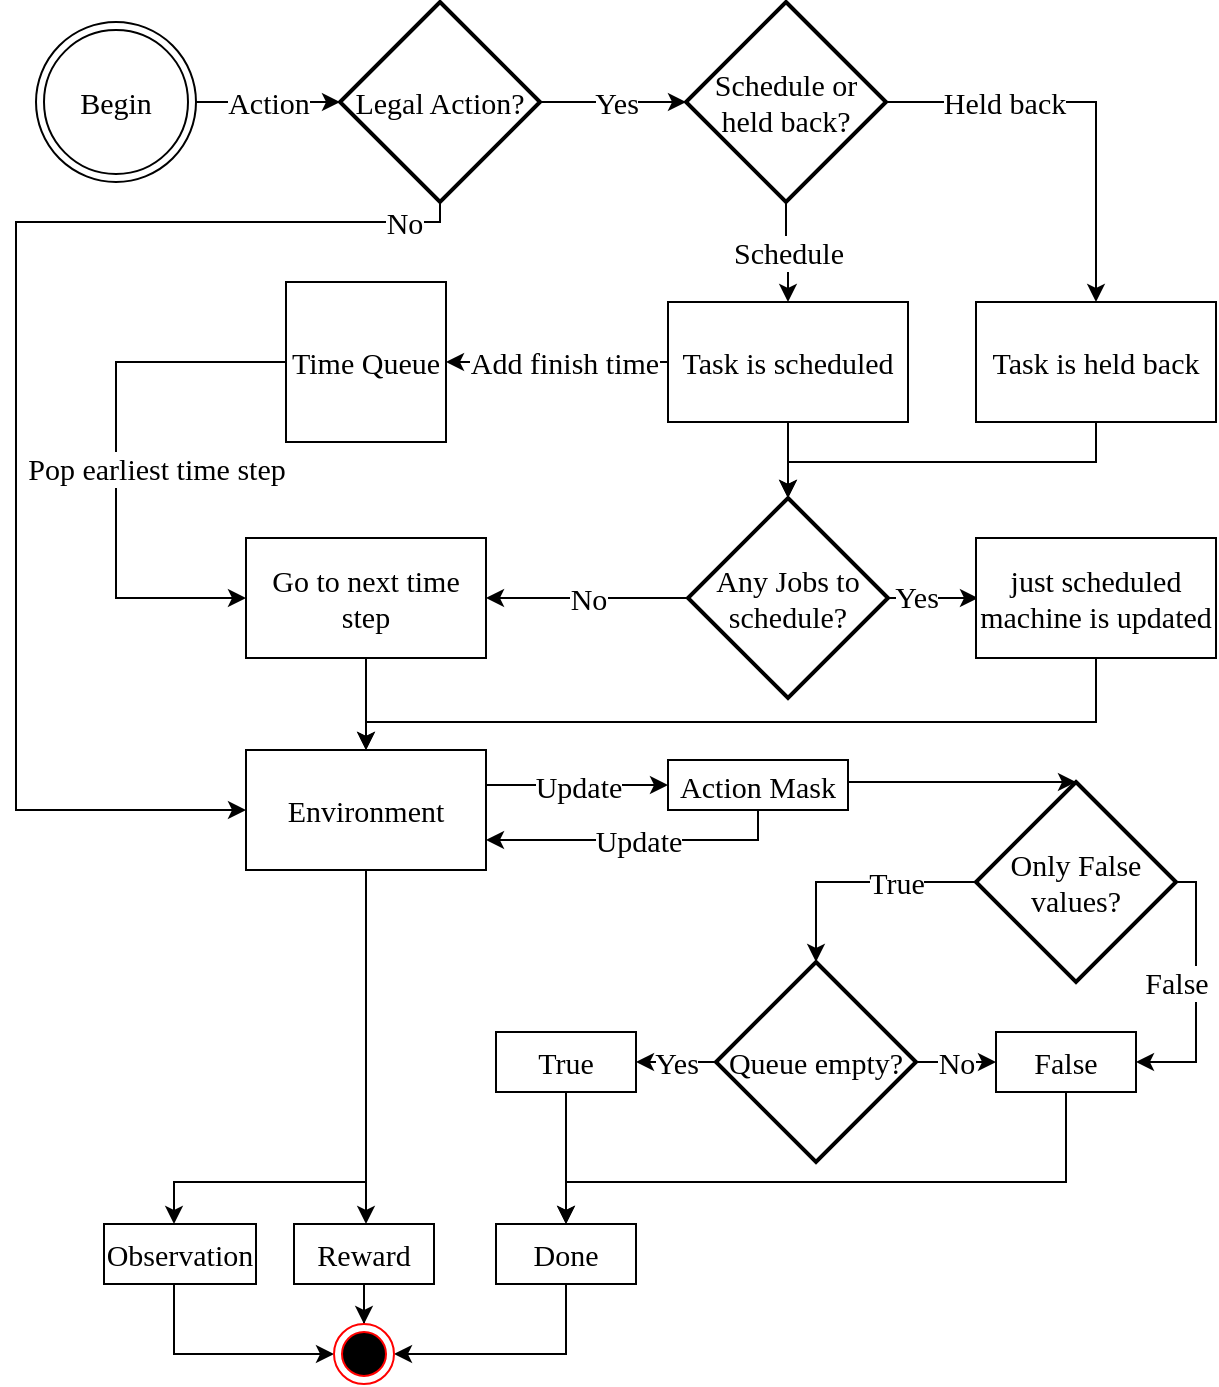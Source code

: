 <mxfile version="20.6.0" type="github">
  <diagram id="pKVKCNvR2xx5HnQq3LM-" name="Seite-1">
    <mxGraphModel dx="1425" dy="699" grid="1" gridSize="10" guides="1" tooltips="1" connect="1" arrows="1" fold="1" page="1" pageScale="1" pageWidth="827" pageHeight="1169" math="0" shadow="0">
      <root>
        <mxCell id="0" />
        <mxCell id="1" parent="0" />
        <mxCell id="2T9oRsYmK2BQGuisZfUG-3" value="Action" style="edgeStyle=orthogonalEdgeStyle;rounded=0;orthogonalLoop=1;jettySize=auto;html=1;entryX=0;entryY=0.5;entryDx=0;entryDy=0;entryPerimeter=0;fontFamily=Times New Roman;fontSize=15;" edge="1" parent="1" source="2T9oRsYmK2BQGuisZfUG-2" target="2T9oRsYmK2BQGuisZfUG-5">
          <mxGeometry relative="1" as="geometry">
            <mxPoint x="160" y="210" as="targetPoint" />
          </mxGeometry>
        </mxCell>
        <mxCell id="2T9oRsYmK2BQGuisZfUG-2" value="Begin" style="ellipse;shape=doubleEllipse;whiteSpace=wrap;html=1;aspect=fixed;fontFamily=Times New Roman;fontSize=15;" vertex="1" parent="1">
          <mxGeometry x="60" y="170" width="80" height="80" as="geometry" />
        </mxCell>
        <mxCell id="2T9oRsYmK2BQGuisZfUG-11" value="Yes" style="edgeStyle=orthogonalEdgeStyle;rounded=0;orthogonalLoop=1;jettySize=auto;html=1;fontFamily=Times New Roman;fontSize=15;" edge="1" parent="1" source="2T9oRsYmK2BQGuisZfUG-5" target="2T9oRsYmK2BQGuisZfUG-24">
          <mxGeometry x="0.041" relative="1" as="geometry">
            <mxPoint x="350" y="210.034" as="targetPoint" />
            <mxPoint as="offset" />
          </mxGeometry>
        </mxCell>
        <mxCell id="2T9oRsYmK2BQGuisZfUG-43" value="No" style="edgeStyle=orthogonalEdgeStyle;rounded=0;orthogonalLoop=1;jettySize=auto;html=1;fontFamily=Times New Roman;fontSize=15;" edge="1" parent="1" source="2T9oRsYmK2BQGuisZfUG-5" target="2T9oRsYmK2BQGuisZfUG-9">
          <mxGeometry x="-0.909" relative="1" as="geometry">
            <Array as="points">
              <mxPoint x="262" y="270" />
              <mxPoint x="50" y="270" />
              <mxPoint x="50" y="564" />
            </Array>
            <mxPoint as="offset" />
          </mxGeometry>
        </mxCell>
        <mxCell id="2T9oRsYmK2BQGuisZfUG-5" value="Legal Action?" style="strokeWidth=2;html=1;shape=mxgraph.flowchart.decision;whiteSpace=wrap;fontFamily=Times New Roman;fontSize=15;" vertex="1" parent="1">
          <mxGeometry x="212" y="160" width="100" height="100" as="geometry" />
        </mxCell>
        <mxCell id="2T9oRsYmK2BQGuisZfUG-48" value="Update" style="edgeStyle=orthogonalEdgeStyle;rounded=0;orthogonalLoop=1;jettySize=auto;html=1;entryX=0;entryY=0.5;entryDx=0;entryDy=0;fontFamily=Times New Roman;fontSize=15;" edge="1" parent="1" source="2T9oRsYmK2BQGuisZfUG-9" target="2T9oRsYmK2BQGuisZfUG-16">
          <mxGeometry relative="1" as="geometry">
            <Array as="points">
              <mxPoint x="331" y="552" />
            </Array>
          </mxGeometry>
        </mxCell>
        <mxCell id="2T9oRsYmK2BQGuisZfUG-57" style="edgeStyle=orthogonalEdgeStyle;rounded=0;orthogonalLoop=1;jettySize=auto;html=1;fontFamily=Times New Roman;fontSize=15;" edge="1" parent="1" source="2T9oRsYmK2BQGuisZfUG-9" target="2T9oRsYmK2BQGuisZfUG-15">
          <mxGeometry relative="1" as="geometry">
            <Array as="points">
              <mxPoint x="225" y="719" />
              <mxPoint x="225" y="719" />
            </Array>
          </mxGeometry>
        </mxCell>
        <mxCell id="2T9oRsYmK2BQGuisZfUG-58" style="edgeStyle=orthogonalEdgeStyle;rounded=0;orthogonalLoop=1;jettySize=auto;html=1;fontFamily=Times New Roman;fontSize=15;" edge="1" parent="1" target="2T9oRsYmK2BQGuisZfUG-14">
          <mxGeometry relative="1" as="geometry">
            <mxPoint x="225" y="594" as="sourcePoint" />
            <mxPoint x="105" y="770" as="targetPoint" />
            <Array as="points">
              <mxPoint x="225" y="750" />
              <mxPoint x="129" y="750" />
            </Array>
          </mxGeometry>
        </mxCell>
        <mxCell id="2T9oRsYmK2BQGuisZfUG-9" value="Environment" style="rounded=0;whiteSpace=wrap;html=1;fontFamily=Times New Roman;fontSize=15;" vertex="1" parent="1">
          <mxGeometry x="165" y="534" width="120" height="60" as="geometry" />
        </mxCell>
        <mxCell id="2T9oRsYmK2BQGuisZfUG-33" style="edgeStyle=orthogonalEdgeStyle;rounded=0;orthogonalLoop=1;jettySize=auto;html=1;fontFamily=Times New Roman;fontSize=15;" edge="1" parent="1" source="2T9oRsYmK2BQGuisZfUG-12" target="2T9oRsYmK2BQGuisZfUG-30">
          <mxGeometry relative="1" as="geometry" />
        </mxCell>
        <mxCell id="2T9oRsYmK2BQGuisZfUG-34" value="Add finish time" style="edgeLabel;html=1;align=center;verticalAlign=middle;resizable=0;points=[];fontSize=15;fontFamily=Times New Roman;" vertex="1" connectable="0" parent="2T9oRsYmK2BQGuisZfUG-33">
          <mxGeometry x="0.448" relative="1" as="geometry">
            <mxPoint x="28" as="offset" />
          </mxGeometry>
        </mxCell>
        <mxCell id="2T9oRsYmK2BQGuisZfUG-35" style="edgeStyle=orthogonalEdgeStyle;rounded=0;orthogonalLoop=1;jettySize=auto;html=1;entryX=0.5;entryY=0;entryDx=0;entryDy=0;entryPerimeter=0;fontFamily=Times New Roman;fontSize=15;" edge="1" parent="1" source="2T9oRsYmK2BQGuisZfUG-12" target="2T9oRsYmK2BQGuisZfUG-20">
          <mxGeometry relative="1" as="geometry">
            <Array as="points">
              <mxPoint x="436" y="390" />
              <mxPoint x="436" y="390" />
            </Array>
          </mxGeometry>
        </mxCell>
        <mxCell id="2T9oRsYmK2BQGuisZfUG-12" value="Task is scheduled" style="rounded=0;whiteSpace=wrap;html=1;fontFamily=Times New Roman;fontSize=15;" vertex="1" parent="1">
          <mxGeometry x="376" y="310" width="120" height="60" as="geometry" />
        </mxCell>
        <mxCell id="2T9oRsYmK2BQGuisZfUG-64" style="edgeStyle=orthogonalEdgeStyle;rounded=0;orthogonalLoop=1;jettySize=auto;html=1;fontFamily=Times New Roman;fontSize=15;" edge="1" parent="1" source="2T9oRsYmK2BQGuisZfUG-14" target="2T9oRsYmK2BQGuisZfUG-63">
          <mxGeometry relative="1" as="geometry">
            <Array as="points">
              <mxPoint x="129" y="836" />
            </Array>
          </mxGeometry>
        </mxCell>
        <mxCell id="2T9oRsYmK2BQGuisZfUG-14" value="Observation" style="rounded=0;whiteSpace=wrap;html=1;fontFamily=Times New Roman;fontSize=15;" vertex="1" parent="1">
          <mxGeometry x="94" y="771" width="76" height="30" as="geometry" />
        </mxCell>
        <mxCell id="2T9oRsYmK2BQGuisZfUG-65" style="edgeStyle=orthogonalEdgeStyle;rounded=0;orthogonalLoop=1;jettySize=auto;html=1;entryX=0.5;entryY=0;entryDx=0;entryDy=0;fontFamily=Times New Roman;fontSize=15;" edge="1" parent="1" source="2T9oRsYmK2BQGuisZfUG-15" target="2T9oRsYmK2BQGuisZfUG-63">
          <mxGeometry relative="1" as="geometry" />
        </mxCell>
        <mxCell id="2T9oRsYmK2BQGuisZfUG-15" value="Reward" style="rounded=0;whiteSpace=wrap;html=1;fontFamily=Times New Roman;fontSize=15;" vertex="1" parent="1">
          <mxGeometry x="189" y="771" width="70" height="30" as="geometry" />
        </mxCell>
        <mxCell id="2T9oRsYmK2BQGuisZfUG-49" value="Update" style="edgeStyle=orthogonalEdgeStyle;rounded=0;orthogonalLoop=1;jettySize=auto;html=1;entryX=1;entryY=0.75;entryDx=0;entryDy=0;fontFamily=Times New Roman;fontSize=15;" edge="1" parent="1" source="2T9oRsYmK2BQGuisZfUG-16" target="2T9oRsYmK2BQGuisZfUG-9">
          <mxGeometry relative="1" as="geometry">
            <Array as="points">
              <mxPoint x="421" y="579" />
            </Array>
          </mxGeometry>
        </mxCell>
        <mxCell id="2T9oRsYmK2BQGuisZfUG-68" style="edgeStyle=orthogonalEdgeStyle;rounded=0;orthogonalLoop=1;jettySize=auto;html=1;entryX=0.5;entryY=0;entryDx=0;entryDy=0;entryPerimeter=0;fontFamily=Times New Roman;fontSize=15;" edge="1" parent="1" source="2T9oRsYmK2BQGuisZfUG-16" target="2T9oRsYmK2BQGuisZfUG-67">
          <mxGeometry relative="1" as="geometry">
            <Array as="points">
              <mxPoint x="480" y="550" />
              <mxPoint x="480" y="550" />
            </Array>
          </mxGeometry>
        </mxCell>
        <mxCell id="2T9oRsYmK2BQGuisZfUG-16" value="Action Mask" style="rounded=0;whiteSpace=wrap;html=1;fontFamily=Times New Roman;fontSize=15;" vertex="1" parent="1">
          <mxGeometry x="376" y="539" width="90" height="25" as="geometry" />
        </mxCell>
        <mxCell id="2T9oRsYmK2BQGuisZfUG-22" value="No" style="edgeStyle=orthogonalEdgeStyle;rounded=0;orthogonalLoop=1;jettySize=auto;html=1;fontFamily=Times New Roman;fontSize=15;" edge="1" parent="1" source="2T9oRsYmK2BQGuisZfUG-20" target="2T9oRsYmK2BQGuisZfUG-21">
          <mxGeometry relative="1" as="geometry" />
        </mxCell>
        <mxCell id="2T9oRsYmK2BQGuisZfUG-28" value="Yes" style="edgeStyle=orthogonalEdgeStyle;rounded=0;orthogonalLoop=1;jettySize=auto;html=1;fontFamily=Times New Roman;fontSize=15;" edge="1" parent="1">
          <mxGeometry x="-0.409" y="1" relative="1" as="geometry">
            <mxPoint x="487" y="458" as="sourcePoint" />
            <mxPoint x="531" y="458" as="targetPoint" />
            <mxPoint as="offset" />
          </mxGeometry>
        </mxCell>
        <mxCell id="2T9oRsYmK2BQGuisZfUG-20" value="Any Jobs to schedule?" style="strokeWidth=2;html=1;shape=mxgraph.flowchart.decision;whiteSpace=wrap;fontFamily=Times New Roman;fontSize=15;" vertex="1" parent="1">
          <mxGeometry x="386" y="408" width="100" height="100" as="geometry" />
        </mxCell>
        <mxCell id="2T9oRsYmK2BQGuisZfUG-47" style="edgeStyle=orthogonalEdgeStyle;rounded=0;orthogonalLoop=1;jettySize=auto;html=1;entryX=0.5;entryY=0;entryDx=0;entryDy=0;fontFamily=Times New Roman;fontSize=15;" edge="1" parent="1" source="2T9oRsYmK2BQGuisZfUG-21" target="2T9oRsYmK2BQGuisZfUG-9">
          <mxGeometry relative="1" as="geometry" />
        </mxCell>
        <mxCell id="2T9oRsYmK2BQGuisZfUG-21" value="Go to next time step" style="rounded=0;whiteSpace=wrap;html=1;fontFamily=Times New Roman;fontSize=15;" vertex="1" parent="1">
          <mxGeometry x="165" y="428" width="120" height="60" as="geometry" />
        </mxCell>
        <mxCell id="2T9oRsYmK2BQGuisZfUG-38" style="edgeStyle=orthogonalEdgeStyle;rounded=0;orthogonalLoop=1;jettySize=auto;html=1;fontFamily=Times New Roman;fontSize=15;" edge="1" parent="1" source="2T9oRsYmK2BQGuisZfUG-23" target="2T9oRsYmK2BQGuisZfUG-9">
          <mxGeometry relative="1" as="geometry">
            <Array as="points">
              <mxPoint x="590" y="520" />
              <mxPoint x="225" y="520" />
            </Array>
          </mxGeometry>
        </mxCell>
        <mxCell id="2T9oRsYmK2BQGuisZfUG-23" value="just scheduled machine is updated" style="rounded=0;whiteSpace=wrap;html=1;fontFamily=Times New Roman;fontSize=15;" vertex="1" parent="1">
          <mxGeometry x="530" y="428" width="120" height="60" as="geometry" />
        </mxCell>
        <mxCell id="2T9oRsYmK2BQGuisZfUG-25" value="Schedule" style="edgeStyle=orthogonalEdgeStyle;rounded=0;orthogonalLoop=1;jettySize=auto;html=1;entryX=0.5;entryY=0;entryDx=0;entryDy=0;fontFamily=Times New Roman;fontSize=15;" edge="1" parent="1" source="2T9oRsYmK2BQGuisZfUG-24" target="2T9oRsYmK2BQGuisZfUG-12">
          <mxGeometry relative="1" as="geometry" />
        </mxCell>
        <mxCell id="2T9oRsYmK2BQGuisZfUG-27" value="Held back" style="edgeStyle=orthogonalEdgeStyle;rounded=0;orthogonalLoop=1;jettySize=auto;html=1;entryX=0.5;entryY=0;entryDx=0;entryDy=0;fontFamily=Times New Roman;fontSize=15;" edge="1" parent="1" source="2T9oRsYmK2BQGuisZfUG-24" target="2T9oRsYmK2BQGuisZfUG-26">
          <mxGeometry x="-0.429" relative="1" as="geometry">
            <mxPoint as="offset" />
          </mxGeometry>
        </mxCell>
        <mxCell id="2T9oRsYmK2BQGuisZfUG-24" value="Schedule or held back?" style="strokeWidth=2;html=1;shape=mxgraph.flowchart.decision;whiteSpace=wrap;fontFamily=Times New Roman;fontSize=15;" vertex="1" parent="1">
          <mxGeometry x="385" y="160" width="100" height="100" as="geometry" />
        </mxCell>
        <mxCell id="2T9oRsYmK2BQGuisZfUG-36" style="edgeStyle=orthogonalEdgeStyle;rounded=0;orthogonalLoop=1;jettySize=auto;html=1;entryX=0.5;entryY=0;entryDx=0;entryDy=0;entryPerimeter=0;fontFamily=Times New Roman;fontSize=15;" edge="1" parent="1" source="2T9oRsYmK2BQGuisZfUG-26" target="2T9oRsYmK2BQGuisZfUG-20">
          <mxGeometry relative="1" as="geometry">
            <Array as="points">
              <mxPoint x="590" y="390" />
              <mxPoint x="436" y="390" />
            </Array>
          </mxGeometry>
        </mxCell>
        <mxCell id="2T9oRsYmK2BQGuisZfUG-26" value="Task is held back" style="rounded=0;whiteSpace=wrap;html=1;fontFamily=Times New Roman;fontSize=15;" vertex="1" parent="1">
          <mxGeometry x="530" y="310" width="120" height="60" as="geometry" />
        </mxCell>
        <mxCell id="2T9oRsYmK2BQGuisZfUG-46" value="&lt;span style=&quot;caret-color: rgb(0, 0, 0); color: rgb(0, 0, 0); font-family: &amp;quot;Times New Roman&amp;quot;; font-size: 15px; font-style: normal; font-variant-caps: normal; font-weight: 400; letter-spacing: normal; text-align: center; text-indent: 0px; text-transform: none; word-spacing: 0px; -webkit-text-stroke-width: 0px; background-color: rgb(255, 255, 255); text-decoration: none; float: none; display: inline !important;&quot;&gt;Pop earliest time step&lt;/span&gt;" style="edgeStyle=orthogonalEdgeStyle;rounded=0;orthogonalLoop=1;jettySize=auto;html=1;entryX=0;entryY=0.5;entryDx=0;entryDy=0;fontFamily=Times New Roman;fontSize=15;" edge="1" parent="1" source="2T9oRsYmK2BQGuisZfUG-30" target="2T9oRsYmK2BQGuisZfUG-21">
          <mxGeometry x="0.03" y="20" relative="1" as="geometry">
            <Array as="points">
              <mxPoint x="100" y="340" />
              <mxPoint x="100" y="458" />
            </Array>
            <mxPoint as="offset" />
          </mxGeometry>
        </mxCell>
        <mxCell id="2T9oRsYmK2BQGuisZfUG-30" value="Time Queue" style="whiteSpace=wrap;html=1;aspect=fixed;fontFamily=Times New Roman;fontSize=15;" vertex="1" parent="1">
          <mxGeometry x="185" y="300" width="80" height="80" as="geometry" />
        </mxCell>
        <mxCell id="2T9oRsYmK2BQGuisZfUG-53" value="Yes" style="edgeStyle=orthogonalEdgeStyle;rounded=0;orthogonalLoop=1;jettySize=auto;html=1;entryX=1;entryY=0.5;entryDx=0;entryDy=0;fontFamily=Times New Roman;fontSize=15;" edge="1" parent="1" source="2T9oRsYmK2BQGuisZfUG-42" target="2T9oRsYmK2BQGuisZfUG-51">
          <mxGeometry relative="1" as="geometry" />
        </mxCell>
        <mxCell id="2T9oRsYmK2BQGuisZfUG-54" value="No" style="edgeStyle=orthogonalEdgeStyle;rounded=0;orthogonalLoop=1;jettySize=auto;html=1;entryX=0;entryY=0.5;entryDx=0;entryDy=0;fontFamily=Times New Roman;fontSize=15;" edge="1" parent="1" source="2T9oRsYmK2BQGuisZfUG-42" target="2T9oRsYmK2BQGuisZfUG-52">
          <mxGeometry relative="1" as="geometry" />
        </mxCell>
        <mxCell id="2T9oRsYmK2BQGuisZfUG-42" value="Queue empty?" style="strokeWidth=2;html=1;shape=mxgraph.flowchart.decision;whiteSpace=wrap;fontFamily=Times New Roman;fontSize=15;" vertex="1" parent="1">
          <mxGeometry x="400" y="640" width="100" height="100" as="geometry" />
        </mxCell>
        <mxCell id="2T9oRsYmK2BQGuisZfUG-66" style="edgeStyle=orthogonalEdgeStyle;rounded=0;orthogonalLoop=1;jettySize=auto;html=1;entryX=1;entryY=0.5;entryDx=0;entryDy=0;fontFamily=Times New Roman;fontSize=15;" edge="1" parent="1" source="2T9oRsYmK2BQGuisZfUG-44" target="2T9oRsYmK2BQGuisZfUG-63">
          <mxGeometry relative="1" as="geometry">
            <Array as="points">
              <mxPoint x="325" y="836" />
            </Array>
          </mxGeometry>
        </mxCell>
        <mxCell id="2T9oRsYmK2BQGuisZfUG-44" value="Done" style="rounded=0;whiteSpace=wrap;html=1;fontFamily=Times New Roman;fontSize=15;" vertex="1" parent="1">
          <mxGeometry x="290" y="771" width="70" height="30" as="geometry" />
        </mxCell>
        <mxCell id="2T9oRsYmK2BQGuisZfUG-71" style="edgeStyle=orthogonalEdgeStyle;rounded=0;orthogonalLoop=1;jettySize=auto;html=1;fontFamily=Times New Roman;fontSize=15;" edge="1" parent="1" source="2T9oRsYmK2BQGuisZfUG-51" target="2T9oRsYmK2BQGuisZfUG-44">
          <mxGeometry relative="1" as="geometry" />
        </mxCell>
        <mxCell id="2T9oRsYmK2BQGuisZfUG-51" value="True" style="rounded=0;whiteSpace=wrap;html=1;fontFamily=Times New Roman;fontSize=15;" vertex="1" parent="1">
          <mxGeometry x="290" y="675" width="70" height="30" as="geometry" />
        </mxCell>
        <mxCell id="2T9oRsYmK2BQGuisZfUG-72" style="edgeStyle=orthogonalEdgeStyle;rounded=0;orthogonalLoop=1;jettySize=auto;html=1;entryX=0.5;entryY=0;entryDx=0;entryDy=0;fontFamily=Times New Roman;fontSize=15;" edge="1" parent="1" source="2T9oRsYmK2BQGuisZfUG-52" target="2T9oRsYmK2BQGuisZfUG-44">
          <mxGeometry relative="1" as="geometry">
            <Array as="points">
              <mxPoint x="575" y="750" />
              <mxPoint x="325" y="750" />
            </Array>
          </mxGeometry>
        </mxCell>
        <mxCell id="2T9oRsYmK2BQGuisZfUG-52" value="False" style="rounded=0;whiteSpace=wrap;html=1;fontFamily=Times New Roman;fontSize=15;" vertex="1" parent="1">
          <mxGeometry x="540" y="675" width="70" height="30" as="geometry" />
        </mxCell>
        <mxCell id="2T9oRsYmK2BQGuisZfUG-63" value="" style="ellipse;html=1;shape=endState;fillColor=#000000;strokeColor=#ff0000;fontFamily=Times New Roman;fontSize=15;" vertex="1" parent="1">
          <mxGeometry x="209" y="821" width="30" height="30" as="geometry" />
        </mxCell>
        <mxCell id="2T9oRsYmK2BQGuisZfUG-69" value="True" style="edgeStyle=orthogonalEdgeStyle;rounded=0;orthogonalLoop=1;jettySize=auto;html=1;entryX=0.5;entryY=0;entryDx=0;entryDy=0;entryPerimeter=0;fontFamily=Times New Roman;fontSize=15;" edge="1" parent="1" source="2T9oRsYmK2BQGuisZfUG-67" target="2T9oRsYmK2BQGuisZfUG-42">
          <mxGeometry x="-0.333" relative="1" as="geometry">
            <mxPoint as="offset" />
          </mxGeometry>
        </mxCell>
        <mxCell id="2T9oRsYmK2BQGuisZfUG-70" value="False" style="edgeStyle=orthogonalEdgeStyle;rounded=0;orthogonalLoop=1;jettySize=auto;html=1;entryX=1;entryY=0.5;entryDx=0;entryDy=0;fontFamily=Times New Roman;fontSize=15;" edge="1" parent="1" source="2T9oRsYmK2BQGuisZfUG-67" target="2T9oRsYmK2BQGuisZfUG-52">
          <mxGeometry x="-0.077" y="-10" relative="1" as="geometry">
            <Array as="points">
              <mxPoint x="640" y="600" />
              <mxPoint x="640" y="690" />
            </Array>
            <mxPoint as="offset" />
          </mxGeometry>
        </mxCell>
        <mxCell id="2T9oRsYmK2BQGuisZfUG-67" value="Only False values?" style="strokeWidth=2;html=1;shape=mxgraph.flowchart.decision;whiteSpace=wrap;fontFamily=Times New Roman;fontSize=15;" vertex="1" parent="1">
          <mxGeometry x="530" y="550" width="100" height="100" as="geometry" />
        </mxCell>
      </root>
    </mxGraphModel>
  </diagram>
</mxfile>
